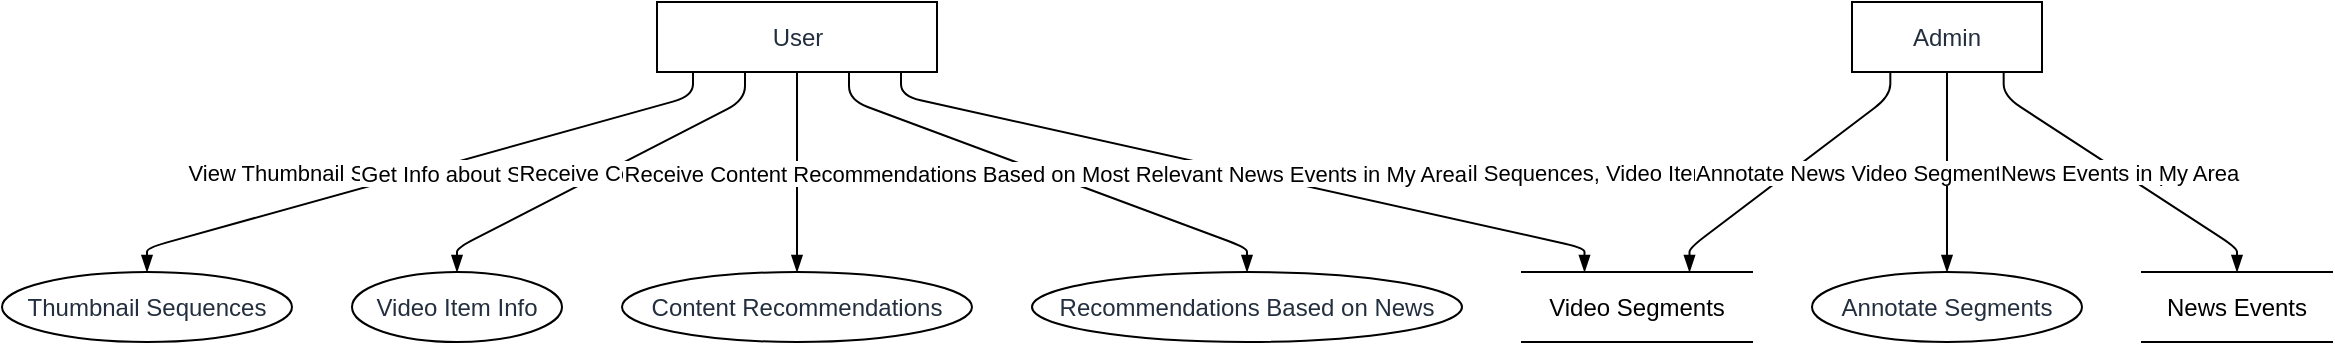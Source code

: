 <mxfile version="23.0.2" type="device">
  <diagram name="Page-1" id="bd9Jfcvr3BEI2M_qItXo">
    <mxGraphModel dx="794" dy="511" grid="1" gridSize="10" guides="1" tooltips="1" connect="1" arrows="1" fold="1" page="1" pageScale="1" pageWidth="827" pageHeight="1169" math="0" shadow="0">
      <root>
        <mxCell id="0" />
        <mxCell id="1" parent="0" />
        <UserObject label="User" type="externalEntity" source="" flow="" placeholders="1" id="Dcnt_f9boPzJuf8lAOcI-1">
          <mxCell style="shape=rectangle;whiteSpace=wrap;html=1;fillColor=#ffffff;strokeColor=#000000;align=center;verticalAlign=middle;fontColor=#232F3E;" vertex="1" parent="1">
            <mxGeometry x="327.5" width="140" height="35" as="geometry" />
          </mxCell>
        </UserObject>
        <UserObject label="Admin" type="externalEntity" source="" flow="" placeholders="1" id="Dcnt_f9boPzJuf8lAOcI-2">
          <mxCell style="shape=rectangle;whiteSpace=wrap;html=1;fillColor=#ffffff;strokeColor=#000000;align=center;verticalAlign=middle;fontColor=#232F3E;" vertex="1" parent="1">
            <mxGeometry x="925" width="95" height="35" as="geometry" />
          </mxCell>
        </UserObject>
        <UserObject label="Video Segments" type="dataStore" source="1,2" flow="Thumbnail Sequences, Video Item Info, News Segments, Content Recommendations" placeholders="1" id="Dcnt_f9boPzJuf8lAOcI-3">
          <mxCell style="html=1;dashed=0;whiteSpace=wrap;shape=partialRectangle;right=0;left=0;" vertex="1" parent="1">
            <mxGeometry x="760" y="135" width="115" height="35" as="geometry" />
          </mxCell>
        </UserObject>
        <UserObject label="Thumbnail Sequences" type="process" source="1" flow="View Thumbnail Sequences of Video Segments" placeholders="1" id="Dcnt_f9boPzJuf8lAOcI-4">
          <mxCell style="shape=ellipse;perimeter=ellipsePerimeter;whiteSpace=wrap;html=1;fillColor=#ffffff;strokeColor=#000000;align=center;verticalAlign=middle;fontColor=#232F3E;" vertex="1" parent="1">
            <mxGeometry y="135" width="145" height="35" as="geometry" />
          </mxCell>
        </UserObject>
        <UserObject label="Video Item Info" type="process" source="1" flow="Get Info about Similar Video Items and Segments" placeholders="1" id="Dcnt_f9boPzJuf8lAOcI-5">
          <mxCell style="shape=ellipse;perimeter=ellipsePerimeter;whiteSpace=wrap;html=1;fillColor=#ffffff;strokeColor=#000000;align=center;verticalAlign=middle;fontColor=#232F3E;" vertex="1" parent="1">
            <mxGeometry x="175" y="135" width="105" height="35" as="geometry" />
          </mxCell>
        </UserObject>
        <UserObject label="Annotate Segments" type="process" source="2" flow="Annotate News Video Segments and Extract Topics" placeholders="1" id="Dcnt_f9boPzJuf8lAOcI-6">
          <mxCell style="shape=ellipse;perimeter=ellipsePerimeter;whiteSpace=wrap;html=1;fillColor=#ffffff;strokeColor=#000000;align=center;verticalAlign=middle;fontColor=#232F3E;" vertex="1" parent="1">
            <mxGeometry x="905" y="135" width="135" height="35" as="geometry" />
          </mxCell>
        </UserObject>
        <UserObject label="Content Recommendations" type="process" source="1" flow="Receive Content Recommendations from Similar Profiles" placeholders="1" id="Dcnt_f9boPzJuf8lAOcI-7">
          <mxCell style="shape=ellipse;perimeter=ellipsePerimeter;whiteSpace=wrap;html=1;fillColor=#ffffff;strokeColor=#000000;align=center;verticalAlign=middle;fontColor=#232F3E;" vertex="1" parent="1">
            <mxGeometry x="310" y="135" width="175" height="35" as="geometry" />
          </mxCell>
        </UserObject>
        <UserObject label="News Events" type="dataStore" source="2" flow="News Events in My Area" placeholders="1" id="Dcnt_f9boPzJuf8lAOcI-8">
          <mxCell style="html=1;dashed=0;whiteSpace=wrap;shape=partialRectangle;right=0;left=0;" vertex="1" parent="1">
            <mxGeometry x="1070" y="135" width="95" height="35" as="geometry" />
          </mxCell>
        </UserObject>
        <UserObject label="Recommendations Based on News" type="process" source="1" flow="Receive Content Recommendations Based on Most Relevant News Events in My Area" placeholders="1" id="Dcnt_f9boPzJuf8lAOcI-9">
          <mxCell style="shape=ellipse;perimeter=ellipsePerimeter;whiteSpace=wrap;html=1;fillColor=#ffffff;strokeColor=#000000;align=center;verticalAlign=middle;fontColor=#232F3E;" vertex="1" parent="1">
            <mxGeometry x="515" y="135" width="215" height="35" as="geometry" />
          </mxCell>
        </UserObject>
        <mxCell id="Dcnt_f9boPzJuf8lAOcI-10" value="Thumbnail Sequences, Video Item Info, News Segments, Content Recommendations" style="endArrow=blockThin;endFill=1;fontSize=11;orthogonal=1;noEdgeStyle=1;" edge="1" parent="1" source="Dcnt_f9boPzJuf8lAOcI-1" target="Dcnt_f9boPzJuf8lAOcI-3">
          <mxGeometry relative="1" as="geometry">
            <Array as="points">
              <mxPoint x="449.5" y="47" />
              <mxPoint x="791.25" y="123" />
            </Array>
          </mxGeometry>
        </mxCell>
        <mxCell id="Dcnt_f9boPzJuf8lAOcI-11" value="Thumbnail Sequences, Video Item Info, News Segments, Content Recommendations" style="endArrow=blockThin;endFill=1;fontSize=11;orthogonal=1;noEdgeStyle=1;" edge="1" parent="1" source="Dcnt_f9boPzJuf8lAOcI-2" target="Dcnt_f9boPzJuf8lAOcI-3">
          <mxGeometry relative="1" as="geometry">
            <Array as="points">
              <mxPoint x="944.167" y="47" />
              <mxPoint x="843.75" y="123" />
            </Array>
          </mxGeometry>
        </mxCell>
        <mxCell id="Dcnt_f9boPzJuf8lAOcI-12" value="View Thumbnail Sequences of Video Segments" style="endArrow=blockThin;endFill=1;fontSize=11;orthogonal=1;noEdgeStyle=1;" edge="1" parent="1" source="Dcnt_f9boPzJuf8lAOcI-1" target="Dcnt_f9boPzJuf8lAOcI-4">
          <mxGeometry relative="1" as="geometry">
            <Array as="points">
              <mxPoint x="345.5" y="47" />
              <mxPoint x="72.5" y="123" />
            </Array>
          </mxGeometry>
        </mxCell>
        <mxCell id="Dcnt_f9boPzJuf8lAOcI-13" value="Get Info about Similar Video Items and Segments" style="endArrow=blockThin;endFill=1;fontSize=11;orthogonal=1;noEdgeStyle=1;" edge="1" parent="1" source="Dcnt_f9boPzJuf8lAOcI-1" target="Dcnt_f9boPzJuf8lAOcI-5">
          <mxGeometry relative="1" as="geometry">
            <Array as="points">
              <mxPoint x="371.5" y="49" />
              <mxPoint x="227.5" y="123" />
            </Array>
          </mxGeometry>
        </mxCell>
        <mxCell id="Dcnt_f9boPzJuf8lAOcI-14" value="Annotate News Video Segments and Extract Topics" style="endArrow=blockThin;endFill=1;fontSize=11;orthogonal=1;noEdgeStyle=1;" edge="1" parent="1" source="Dcnt_f9boPzJuf8lAOcI-2" target="Dcnt_f9boPzJuf8lAOcI-6">
          <mxGeometry relative="1" as="geometry">
            <Array as="points">
              <mxPoint x="972.5" y="49" />
              <mxPoint x="972.5" y="123" />
            </Array>
          </mxGeometry>
        </mxCell>
        <mxCell id="Dcnt_f9boPzJuf8lAOcI-15" value="Receive Content Recommendations from Similar Profiles" style="endArrow=blockThin;endFill=1;fontSize=11;orthogonal=1;noEdgeStyle=1;" edge="1" parent="1" source="Dcnt_f9boPzJuf8lAOcI-1" target="Dcnt_f9boPzJuf8lAOcI-7">
          <mxGeometry relative="1" as="geometry">
            <Array as="points">
              <mxPoint x="397.5" y="51" />
              <mxPoint x="397.5" y="123" />
            </Array>
          </mxGeometry>
        </mxCell>
        <mxCell id="Dcnt_f9boPzJuf8lAOcI-16" value="News Events in My Area" style="endArrow=blockThin;endFill=1;fontSize=11;orthogonal=1;noEdgeStyle=1;" edge="1" parent="1" source="Dcnt_f9boPzJuf8lAOcI-2" target="Dcnt_f9boPzJuf8lAOcI-8">
          <mxGeometry relative="1" as="geometry">
            <Array as="points">
              <mxPoint x="1000.833" y="47" />
              <mxPoint x="1117.5" y="123" />
            </Array>
          </mxGeometry>
        </mxCell>
        <mxCell id="Dcnt_f9boPzJuf8lAOcI-17" value="Receive Content Recommendations Based on Most Relevant News Events in My Area" style="endArrow=blockThin;endFill=1;fontSize=11;orthogonal=1;noEdgeStyle=1;" edge="1" parent="1" source="Dcnt_f9boPzJuf8lAOcI-1" target="Dcnt_f9boPzJuf8lAOcI-9">
          <mxGeometry relative="1" as="geometry">
            <Array as="points">
              <mxPoint x="423.5" y="49" />
              <mxPoint x="622.5" y="123" />
            </Array>
          </mxGeometry>
        </mxCell>
      </root>
    </mxGraphModel>
  </diagram>
</mxfile>
